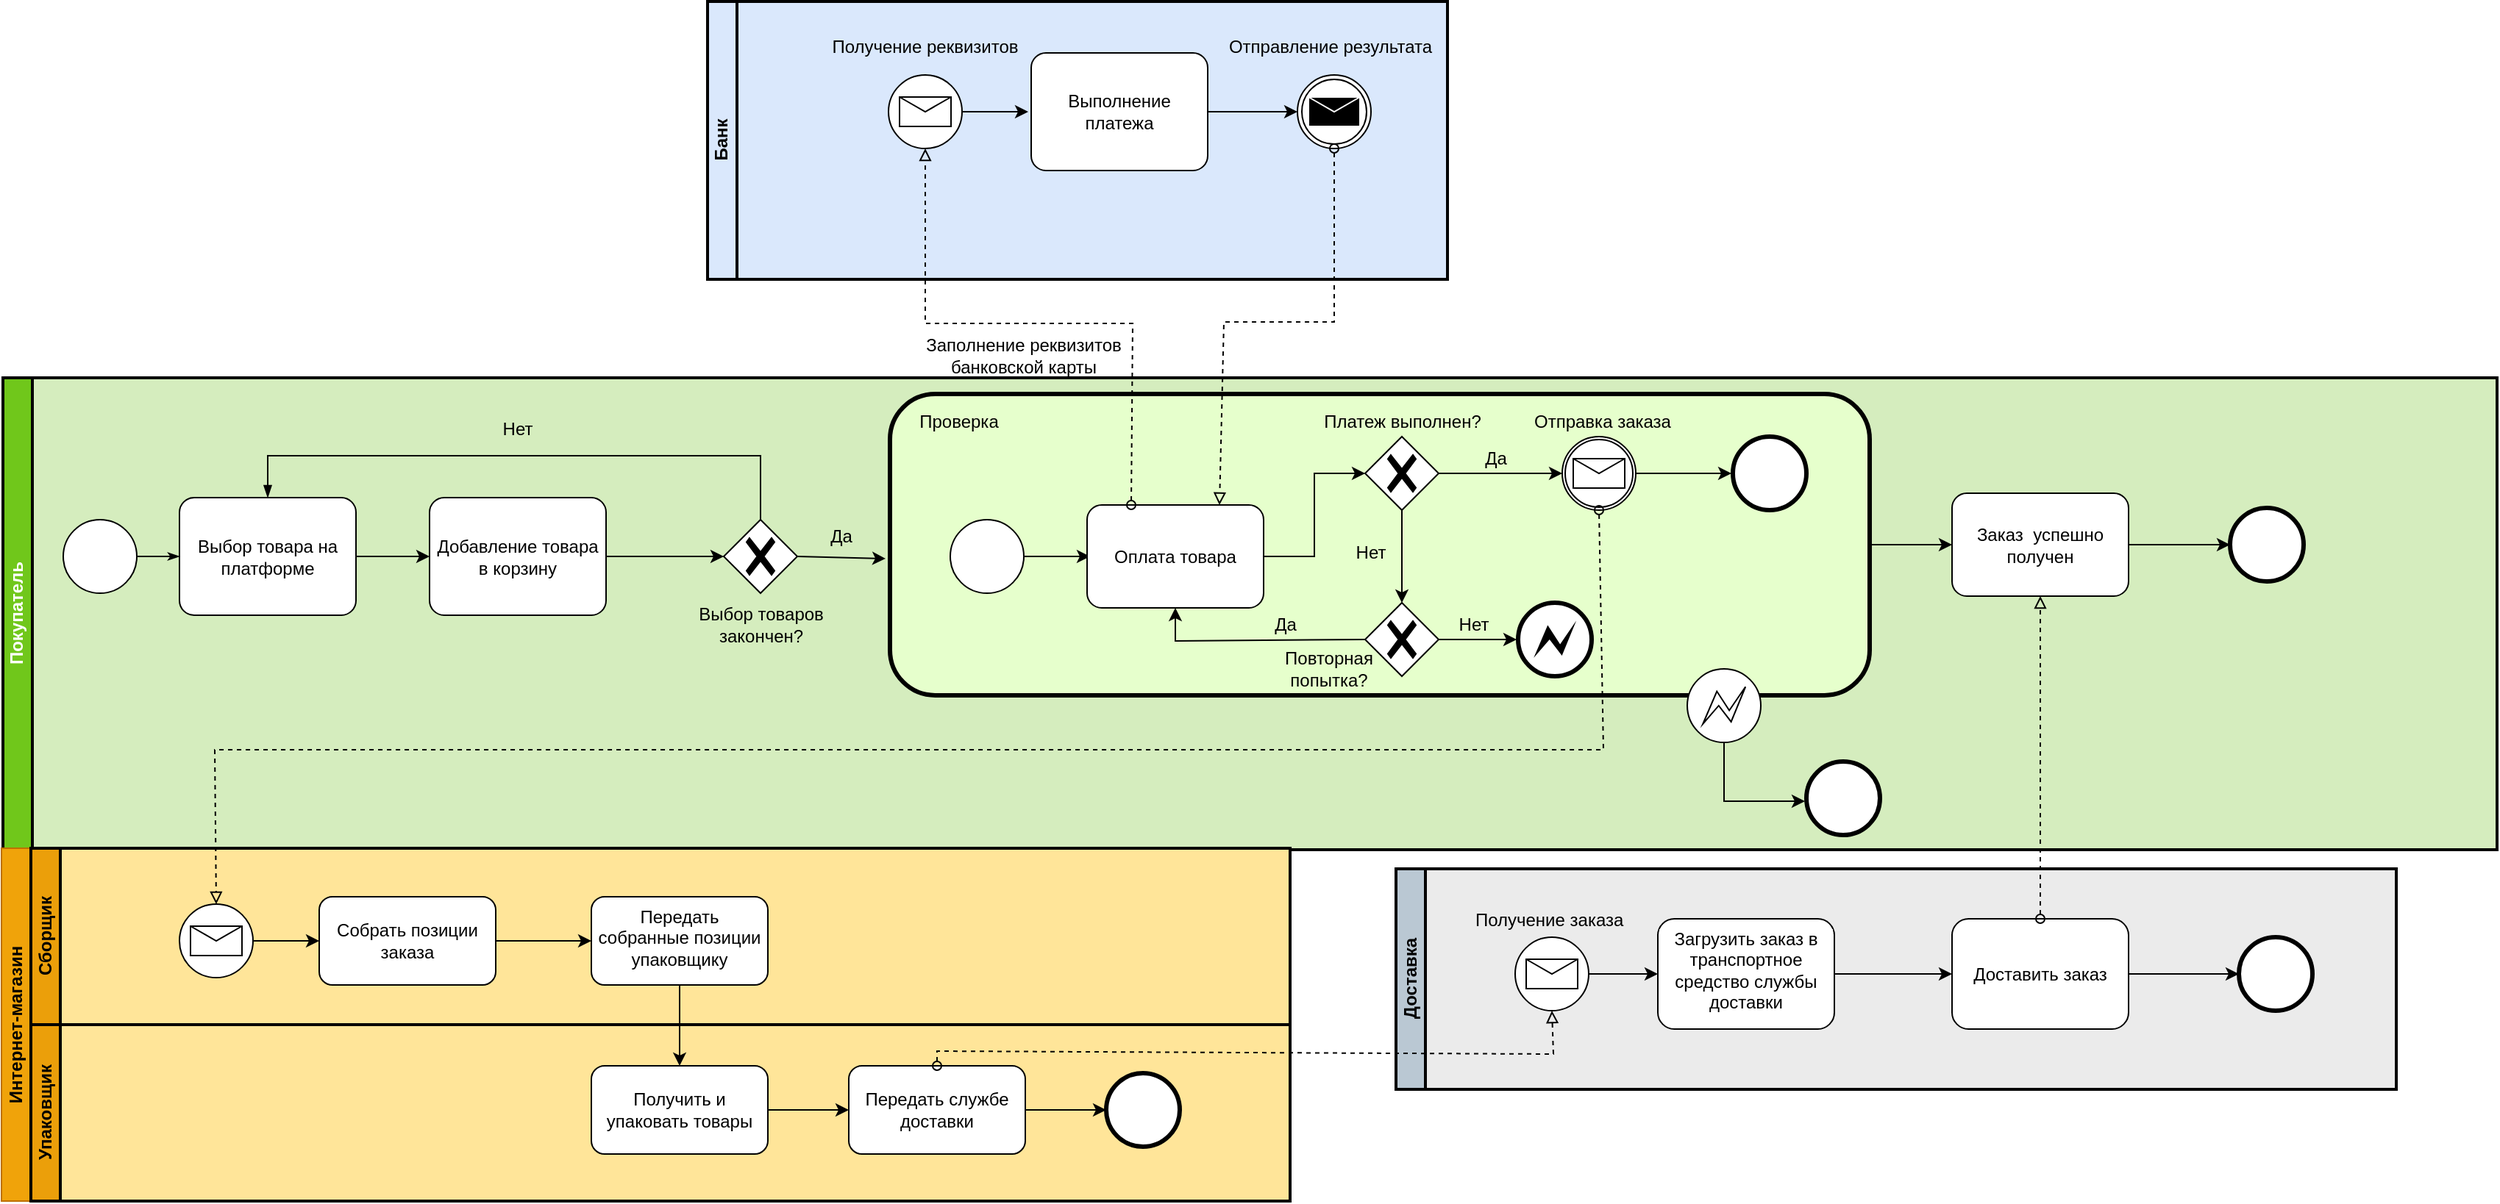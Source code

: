 <mxfile version="21.1.4" type="github">
  <diagram name="Страница 1" id="UiT--QQ6pItDQjkaKLVf">
    <mxGraphModel dx="1822" dy="1449" grid="0" gridSize="10" guides="1" tooltips="1" connect="1" arrows="1" fold="1" page="0" pageScale="1" pageWidth="827" pageHeight="1169" math="0" shadow="0">
      <root>
        <mxCell id="0" />
        <mxCell id="1" parent="0" />
        <mxCell id="waBg7-lZwKW4JVFWOzP7-32" value="Доставка" style="swimlane;html=1;startSize=20;horizontal=0;fillColor=#bac8d3;strokeColor=#000000;swimlaneFillColor=#EBEBEB;strokeWidth=2;" vertex="1" parent="1">
          <mxGeometry x="1127" y="401" width="680" height="150" as="geometry" />
        </mxCell>
        <mxCell id="waBg7-lZwKW4JVFWOzP7-172" value="" style="edgeStyle=orthogonalEdgeStyle;rounded=0;orthogonalLoop=1;jettySize=auto;html=1;entryX=0;entryY=0.5;entryDx=0;entryDy=0;" edge="1" parent="waBg7-lZwKW4JVFWOzP7-32" source="waBg7-lZwKW4JVFWOzP7-168" target="waBg7-lZwKW4JVFWOzP7-175">
          <mxGeometry relative="1" as="geometry">
            <mxPoint x="176" y="75" as="targetPoint" />
          </mxGeometry>
        </mxCell>
        <mxCell id="waBg7-lZwKW4JVFWOzP7-168" value="" style="points=[[0.145,0.145,0],[0.5,0,0],[0.855,0.145,0],[1,0.5,0],[0.855,0.855,0],[0.5,1,0],[0.145,0.855,0],[0,0.5,0]];shape=mxgraph.bpmn.event;html=1;verticalLabelPosition=bottom;labelBackgroundColor=#ffffff;verticalAlign=top;align=center;perimeter=ellipsePerimeter;outlineConnect=0;aspect=fixed;outline=standard;symbol=message;" vertex="1" parent="waBg7-lZwKW4JVFWOzP7-32">
          <mxGeometry x="81" y="46.5" width="50" height="50" as="geometry" />
        </mxCell>
        <mxCell id="waBg7-lZwKW4JVFWOzP7-170" value="Получение заказа&amp;nbsp;" style="text;html=1;strokeColor=none;fillColor=none;align=center;verticalAlign=middle;whiteSpace=wrap;rounded=0;" vertex="1" parent="waBg7-lZwKW4JVFWOzP7-32">
          <mxGeometry x="48" y="20" width="116" height="30" as="geometry" />
        </mxCell>
        <mxCell id="waBg7-lZwKW4JVFWOzP7-174" value="" style="edgeStyle=orthogonalEdgeStyle;rounded=0;orthogonalLoop=1;jettySize=auto;html=1;exitX=1;exitY=0.5;exitDx=0;exitDy=0;entryX=0;entryY=0.5;entryDx=0;entryDy=0;" edge="1" parent="waBg7-lZwKW4JVFWOzP7-32" source="waBg7-lZwKW4JVFWOzP7-175" target="waBg7-lZwKW4JVFWOzP7-177">
          <mxGeometry relative="1" as="geometry">
            <mxPoint x="296" y="75" as="sourcePoint" />
            <mxPoint x="376" y="75" as="targetPoint" />
          </mxGeometry>
        </mxCell>
        <mxCell id="waBg7-lZwKW4JVFWOzP7-175" value="Загрузить заказ в транспортное средство службы доставки" style="rounded=1;whiteSpace=wrap;html=1;verticalAlign=top;labelBackgroundColor=#ffffff;" vertex="1" parent="waBg7-lZwKW4JVFWOzP7-32">
          <mxGeometry x="178" y="34" width="120" height="75" as="geometry" />
        </mxCell>
        <mxCell id="waBg7-lZwKW4JVFWOzP7-179" value="" style="edgeStyle=orthogonalEdgeStyle;rounded=0;orthogonalLoop=1;jettySize=auto;html=1;entryX=0;entryY=0.5;entryDx=0;entryDy=0;entryPerimeter=0;" edge="1" parent="waBg7-lZwKW4JVFWOzP7-32" source="waBg7-lZwKW4JVFWOzP7-177" target="waBg7-lZwKW4JVFWOzP7-180">
          <mxGeometry relative="1" as="geometry">
            <mxPoint x="597" y="71.5" as="targetPoint" />
          </mxGeometry>
        </mxCell>
        <mxCell id="waBg7-lZwKW4JVFWOzP7-177" value="Доставить заказ" style="rounded=1;whiteSpace=wrap;html=1;verticalAlign=middle;labelBackgroundColor=#ffffff;" vertex="1" parent="waBg7-lZwKW4JVFWOzP7-32">
          <mxGeometry x="378" y="34" width="120" height="75" as="geometry" />
        </mxCell>
        <mxCell id="waBg7-lZwKW4JVFWOzP7-180" value="" style="points=[[0.145,0.145,0],[0.5,0,0],[0.855,0.145,0],[1,0.5,0],[0.855,0.855,0],[0.5,1,0],[0.145,0.855,0],[0,0.5,0]];shape=mxgraph.bpmn.event;html=1;verticalLabelPosition=bottom;labelBackgroundColor=#ffffff;verticalAlign=top;align=center;perimeter=ellipsePerimeter;outlineConnect=0;aspect=fixed;outline=end;symbol=terminate2;" vertex="1" parent="waBg7-lZwKW4JVFWOzP7-32">
          <mxGeometry x="573" y="46.5" width="50" height="50" as="geometry" />
        </mxCell>
        <mxCell id="waBg7-lZwKW4JVFWOzP7-2" value="Банк" style="swimlane;html=1;startSize=20;horizontal=0;container=0;fillColor=#dae8fc;strokeColor=#000000;labelBackgroundColor=none;swimlaneFillColor=#dae8fc;strokeWidth=2;" vertex="1" parent="1">
          <mxGeometry x="659" y="-189" width="503" height="189" as="geometry" />
        </mxCell>
        <mxCell id="waBg7-lZwKW4JVFWOzP7-83" value="" style="edgeStyle=orthogonalEdgeStyle;rounded=0;orthogonalLoop=1;jettySize=auto;html=1;" edge="1" parent="waBg7-lZwKW4JVFWOzP7-2" source="waBg7-lZwKW4JVFWOzP7-79">
          <mxGeometry relative="1" as="geometry">
            <mxPoint x="218" y="75" as="targetPoint" />
          </mxGeometry>
        </mxCell>
        <mxCell id="waBg7-lZwKW4JVFWOzP7-79" value="" style="points=[[0.145,0.145,0],[0.5,0,0],[0.855,0.145,0],[1,0.5,0],[0.855,0.855,0],[0.5,1,0],[0.145,0.855,0],[0,0.5,0]];shape=mxgraph.bpmn.event;html=1;verticalLabelPosition=bottom;labelBackgroundColor=#ffffff;verticalAlign=top;align=center;perimeter=ellipsePerimeter;outlineConnect=0;aspect=fixed;outline=standard;symbol=message;" vertex="1" parent="waBg7-lZwKW4JVFWOzP7-2">
          <mxGeometry x="123" y="50" width="50" height="50" as="geometry" />
        </mxCell>
        <mxCell id="waBg7-lZwKW4JVFWOzP7-80" value="" style="points=[[0.145,0.145,0],[0.5,0,0],[0.855,0.145,0],[1,0.5,0],[0.855,0.855,0],[0.5,1,0],[0.145,0.855,0],[0,0.5,0]];shape=mxgraph.bpmn.event;html=1;verticalLabelPosition=bottom;labelBackgroundColor=#ffffff;verticalAlign=top;align=center;perimeter=ellipsePerimeter;outlineConnect=0;aspect=fixed;outline=throwing;symbol=message;" vertex="1" parent="waBg7-lZwKW4JVFWOzP7-2">
          <mxGeometry x="401" y="50" width="50" height="50" as="geometry" />
        </mxCell>
        <mxCell id="waBg7-lZwKW4JVFWOzP7-84" value="" style="edgeStyle=orthogonalEdgeStyle;rounded=0;orthogonalLoop=1;jettySize=auto;html=1;" edge="1" parent="waBg7-lZwKW4JVFWOzP7-2" source="waBg7-lZwKW4JVFWOzP7-81" target="waBg7-lZwKW4JVFWOzP7-80">
          <mxGeometry relative="1" as="geometry" />
        </mxCell>
        <mxCell id="waBg7-lZwKW4JVFWOzP7-81" value="Выполнение платежа" style="points=[[0.25,0,0],[0.5,0,0],[0.75,0,0],[1,0.25,0],[1,0.5,0],[1,0.75,0],[0.75,1,0],[0.5,1,0],[0.25,1,0],[0,0.75,0],[0,0.5,0],[0,0.25,0]];shape=mxgraph.bpmn.task;whiteSpace=wrap;rectStyle=rounded;size=10;html=1;container=1;expand=0;collapsible=0;taskMarker=abstract;" vertex="1" parent="waBg7-lZwKW4JVFWOzP7-2">
          <mxGeometry x="220" y="35" width="120" height="80" as="geometry" />
        </mxCell>
        <mxCell id="waBg7-lZwKW4JVFWOzP7-88" value="Получение реквизитов" style="text;html=1;strokeColor=none;fillColor=none;align=center;verticalAlign=middle;whiteSpace=wrap;rounded=0;" vertex="1" parent="waBg7-lZwKW4JVFWOzP7-2">
          <mxGeometry x="79" y="16" width="138" height="30" as="geometry" />
        </mxCell>
        <mxCell id="waBg7-lZwKW4JVFWOzP7-89" value="Отправление результата" style="text;html=1;strokeColor=none;fillColor=none;align=center;verticalAlign=middle;whiteSpace=wrap;rounded=0;" vertex="1" parent="waBg7-lZwKW4JVFWOzP7-2">
          <mxGeometry x="353" y="16" width="141" height="30" as="geometry" />
        </mxCell>
        <mxCell id="waBg7-lZwKW4JVFWOzP7-14" value="Покупатель" style="swimlane;html=1;startSize=20;horizontal=0;fillColor=#70C71B;strokeColor=#000000;fontColor=#ffffff;swimlaneFillColor=#D5EDBE;strokeWidth=2;" vertex="1" parent="1">
          <mxGeometry x="180" y="67" width="1695.5" height="321" as="geometry" />
        </mxCell>
        <mxCell id="waBg7-lZwKW4JVFWOzP7-40" style="edgeStyle=orthogonalEdgeStyle;rounded=0;html=1;labelBackgroundColor=none;startArrow=none;startFill=0;startSize=5;endArrow=classicThin;endFill=1;endSize=5;jettySize=auto;orthogonalLoop=1;strokeWidth=1;fontFamily=Verdana;fontSize=8" edge="1" parent="waBg7-lZwKW4JVFWOzP7-14">
          <mxGeometry relative="1" as="geometry">
            <mxPoint x="120" y="121.5" as="targetPoint" />
            <mxPoint x="90.0" y="121.545" as="sourcePoint" />
          </mxGeometry>
        </mxCell>
        <mxCell id="waBg7-lZwKW4JVFWOzP7-43" value="" style="points=[[0.25,0.25,0],[0.5,0,0],[0.75,0.25,0],[1,0.5,0],[0.75,0.75,0],[0.5,1,0],[0.25,0.75,0],[0,0.5,0]];shape=mxgraph.bpmn.gateway2;html=1;verticalLabelPosition=bottom;labelBackgroundColor=#ffffff;verticalAlign=top;align=center;perimeter=rhombusPerimeter;outlineConnect=0;outline=none;symbol=none;gwType=exclusive;" vertex="1" parent="waBg7-lZwKW4JVFWOzP7-14">
          <mxGeometry x="490" y="96.5" width="50" height="50" as="geometry" />
        </mxCell>
        <mxCell id="waBg7-lZwKW4JVFWOzP7-49" value="" style="edgeStyle=orthogonalEdgeStyle;rounded=0;orthogonalLoop=1;jettySize=auto;html=1;" edge="1" parent="waBg7-lZwKW4JVFWOzP7-14" source="waBg7-lZwKW4JVFWOzP7-44" target="waBg7-lZwKW4JVFWOzP7-48">
          <mxGeometry relative="1" as="geometry" />
        </mxCell>
        <mxCell id="waBg7-lZwKW4JVFWOzP7-44" value="Выбор товара на платформе" style="points=[[0.25,0,0],[0.5,0,0],[0.75,0,0],[1,0.25,0],[1,0.5,0],[1,0.75,0],[0.75,1,0],[0.5,1,0],[0.25,1,0],[0,0.75,0],[0,0.5,0],[0,0.25,0]];shape=mxgraph.bpmn.task;whiteSpace=wrap;rectStyle=rounded;size=10;html=1;container=1;expand=0;collapsible=0;taskMarker=abstract;" vertex="1" parent="waBg7-lZwKW4JVFWOzP7-14">
          <mxGeometry x="120" y="81.5" width="120" height="80" as="geometry" />
        </mxCell>
        <mxCell id="waBg7-lZwKW4JVFWOzP7-50" value="" style="edgeStyle=orthogonalEdgeStyle;rounded=0;orthogonalLoop=1;jettySize=auto;html=1;" edge="1" parent="waBg7-lZwKW4JVFWOzP7-14" source="waBg7-lZwKW4JVFWOzP7-48" target="waBg7-lZwKW4JVFWOzP7-43">
          <mxGeometry relative="1" as="geometry" />
        </mxCell>
        <mxCell id="waBg7-lZwKW4JVFWOzP7-48" value="Добавление товара в корзину" style="points=[[0.25,0,0],[0.5,0,0],[0.75,0,0],[1,0.25,0],[1,0.5,0],[1,0.75,0],[0.75,1,0],[0.5,1,0],[0.25,1,0],[0,0.75,0],[0,0.5,0],[0,0.25,0]];shape=mxgraph.bpmn.task;whiteSpace=wrap;rectStyle=rounded;size=10;html=1;container=1;expand=0;collapsible=0;taskMarker=abstract;" vertex="1" parent="waBg7-lZwKW4JVFWOzP7-14">
          <mxGeometry x="290" y="81.5" width="120" height="80" as="geometry" />
        </mxCell>
        <mxCell id="waBg7-lZwKW4JVFWOzP7-51" value="" style="edgeStyle=elbowEdgeStyle;fontSize=12;html=1;endArrow=blockThin;endFill=1;rounded=0;exitX=0.5;exitY=0;exitDx=0;exitDy=0;exitPerimeter=0;entryX=0.5;entryY=0;entryDx=0;entryDy=0;entryPerimeter=0;" edge="1" parent="waBg7-lZwKW4JVFWOzP7-14" source="waBg7-lZwKW4JVFWOzP7-43" target="waBg7-lZwKW4JVFWOzP7-44">
          <mxGeometry width="160" relative="1" as="geometry">
            <mxPoint x="450" y="103" as="sourcePoint" />
            <mxPoint x="610" y="103" as="targetPoint" />
            <Array as="points">
              <mxPoint x="410" y="53" />
              <mxPoint x="340" y="63" />
            </Array>
          </mxGeometry>
        </mxCell>
        <mxCell id="waBg7-lZwKW4JVFWOzP7-52" value="Выбор товаров закончен?" style="text;html=1;strokeColor=none;fillColor=none;align=center;verticalAlign=middle;whiteSpace=wrap;rounded=0;" vertex="1" parent="waBg7-lZwKW4JVFWOzP7-14">
          <mxGeometry x="467.5" y="153" width="95" height="30" as="geometry" />
        </mxCell>
        <mxCell id="waBg7-lZwKW4JVFWOzP7-63" value="Нет" style="text;html=1;strokeColor=none;fillColor=none;align=center;verticalAlign=middle;whiteSpace=wrap;rounded=0;" vertex="1" parent="waBg7-lZwKW4JVFWOzP7-14">
          <mxGeometry x="320" y="20" width="60" height="30" as="geometry" />
        </mxCell>
        <mxCell id="waBg7-lZwKW4JVFWOzP7-66" value="Да" style="text;html=1;strokeColor=none;fillColor=none;align=center;verticalAlign=middle;whiteSpace=wrap;rounded=0;" vertex="1" parent="waBg7-lZwKW4JVFWOzP7-14">
          <mxGeometry x="540" y="93" width="60" height="30" as="geometry" />
        </mxCell>
        <mxCell id="waBg7-lZwKW4JVFWOzP7-133" value="" style="edgeStyle=orthogonalEdgeStyle;rounded=0;orthogonalLoop=1;jettySize=auto;html=1;entryX=0;entryY=0.5;entryDx=0;entryDy=0;entryPerimeter=0;" edge="1" parent="waBg7-lZwKW4JVFWOzP7-14" source="waBg7-lZwKW4JVFWOzP7-68" target="waBg7-lZwKW4JVFWOzP7-134">
          <mxGeometry relative="1" as="geometry">
            <mxPoint x="1363" y="113.5" as="targetPoint" />
          </mxGeometry>
        </mxCell>
        <mxCell id="waBg7-lZwKW4JVFWOzP7-68" value="" style="rounded=1;whiteSpace=wrap;html=1;fillColor=#E6FFCC;strokeWidth=3;" vertex="1" parent="waBg7-lZwKW4JVFWOzP7-14">
          <mxGeometry x="603" y="11" width="666" height="205" as="geometry" />
        </mxCell>
        <mxCell id="waBg7-lZwKW4JVFWOzP7-69" value="Проверка" style="text;html=1;strokeColor=none;fillColor=none;align=center;verticalAlign=middle;whiteSpace=wrap;rounded=0;" vertex="1" parent="waBg7-lZwKW4JVFWOzP7-14">
          <mxGeometry x="620" y="15" width="60" height="30" as="geometry" />
        </mxCell>
        <mxCell id="waBg7-lZwKW4JVFWOzP7-72" value="" style="edgeStyle=orthogonalEdgeStyle;rounded=0;orthogonalLoop=1;jettySize=auto;html=1;" edge="1" parent="waBg7-lZwKW4JVFWOzP7-14" source="waBg7-lZwKW4JVFWOzP7-70">
          <mxGeometry relative="1" as="geometry">
            <mxPoint x="739" y="121.5" as="targetPoint" />
          </mxGeometry>
        </mxCell>
        <mxCell id="waBg7-lZwKW4JVFWOzP7-70" value="" style="points=[[0.145,0.145,0],[0.5,0,0],[0.855,0.145,0],[1,0.5,0],[0.855,0.855,0],[0.5,1,0],[0.145,0.855,0],[0,0.5,0]];shape=mxgraph.bpmn.event;html=1;verticalLabelPosition=bottom;labelBackgroundColor=#ffffff;verticalAlign=top;align=center;perimeter=ellipsePerimeter;outlineConnect=0;aspect=fixed;outline=standard;symbol=general;" vertex="1" parent="waBg7-lZwKW4JVFWOzP7-14">
          <mxGeometry x="644" y="96.5" width="50" height="50" as="geometry" />
        </mxCell>
        <mxCell id="waBg7-lZwKW4JVFWOzP7-94" value="" style="edgeStyle=orthogonalEdgeStyle;rounded=0;orthogonalLoop=1;jettySize=auto;html=1;" edge="1" parent="waBg7-lZwKW4JVFWOzP7-14" source="waBg7-lZwKW4JVFWOzP7-73" target="waBg7-lZwKW4JVFWOzP7-93">
          <mxGeometry relative="1" as="geometry" />
        </mxCell>
        <mxCell id="waBg7-lZwKW4JVFWOzP7-73" value="Оплата товара" style="points=[[0.25,0,0],[0.5,0,0],[0.75,0,0],[1,0.25,0],[1,0.5,0],[1,0.75,0],[0.75,1,0],[0.5,1,0],[0.25,1,0],[0,0.75,0],[0,0.5,0],[0,0.25,0]];shape=mxgraph.bpmn.task;whiteSpace=wrap;rectStyle=rounded;size=10;html=1;container=1;expand=0;collapsible=0;taskMarker=abstract;" vertex="1" parent="waBg7-lZwKW4JVFWOzP7-14">
          <mxGeometry x="737" y="86.5" width="120" height="70" as="geometry" />
        </mxCell>
        <mxCell id="waBg7-lZwKW4JVFWOzP7-65" value="" style="endArrow=classic;html=1;rounded=0;exitX=1;exitY=0.5;exitDx=0;exitDy=0;exitPerimeter=0;entryX=1;entryY=1;entryDx=0;entryDy=0;" edge="1" parent="waBg7-lZwKW4JVFWOzP7-14" source="waBg7-lZwKW4JVFWOzP7-43" target="waBg7-lZwKW4JVFWOzP7-66">
          <mxGeometry width="50" height="50" relative="1" as="geometry">
            <mxPoint x="470" y="293" as="sourcePoint" />
            <mxPoint x="600" y="272" as="targetPoint" />
          </mxGeometry>
        </mxCell>
        <mxCell id="waBg7-lZwKW4JVFWOzP7-96" value="" style="edgeStyle=orthogonalEdgeStyle;rounded=0;orthogonalLoop=1;jettySize=auto;html=1;entryX=0;entryY=0.5;entryDx=0;entryDy=0;entryPerimeter=0;" edge="1" parent="waBg7-lZwKW4JVFWOzP7-14" source="waBg7-lZwKW4JVFWOzP7-93" target="waBg7-lZwKW4JVFWOzP7-99">
          <mxGeometry relative="1" as="geometry">
            <mxPoint x="1059.0" y="78" as="targetPoint" />
          </mxGeometry>
        </mxCell>
        <mxCell id="waBg7-lZwKW4JVFWOzP7-115" value="" style="edgeStyle=orthogonalEdgeStyle;rounded=0;orthogonalLoop=1;jettySize=auto;html=1;" edge="1" parent="waBg7-lZwKW4JVFWOzP7-14" source="waBg7-lZwKW4JVFWOzP7-93" target="waBg7-lZwKW4JVFWOzP7-114">
          <mxGeometry relative="1" as="geometry" />
        </mxCell>
        <mxCell id="waBg7-lZwKW4JVFWOzP7-93" value="" style="points=[[0.25,0.25,0],[0.5,0,0],[0.75,0.25,0],[1,0.5,0],[0.75,0.75,0],[0.5,1,0],[0.25,0.75,0],[0,0.5,0]];shape=mxgraph.bpmn.gateway2;html=1;verticalLabelPosition=bottom;labelBackgroundColor=#ffffff;verticalAlign=top;align=center;perimeter=rhombusPerimeter;outlineConnect=0;outline=none;symbol=none;gwType=exclusive;" vertex="1" parent="waBg7-lZwKW4JVFWOzP7-14">
          <mxGeometry x="926" y="40" width="50" height="50" as="geometry" />
        </mxCell>
        <mxCell id="waBg7-lZwKW4JVFWOzP7-97" value="Платеж выполнен?" style="text;html=1;strokeColor=none;fillColor=none;align=center;verticalAlign=middle;whiteSpace=wrap;rounded=0;" vertex="1" parent="waBg7-lZwKW4JVFWOzP7-14">
          <mxGeometry x="893.5" y="15" width="115" height="30" as="geometry" />
        </mxCell>
        <mxCell id="waBg7-lZwKW4JVFWOzP7-98" value="Да" style="text;html=1;strokeColor=none;fillColor=none;align=center;verticalAlign=middle;whiteSpace=wrap;rounded=0;" vertex="1" parent="waBg7-lZwKW4JVFWOzP7-14">
          <mxGeometry x="1000" y="40" width="30" height="30" as="geometry" />
        </mxCell>
        <mxCell id="waBg7-lZwKW4JVFWOzP7-124" value="" style="edgeStyle=orthogonalEdgeStyle;rounded=0;orthogonalLoop=1;jettySize=auto;html=1;" edge="1" parent="waBg7-lZwKW4JVFWOzP7-14" source="waBg7-lZwKW4JVFWOzP7-99">
          <mxGeometry relative="1" as="geometry">
            <mxPoint x="1175" y="65" as="targetPoint" />
          </mxGeometry>
        </mxCell>
        <mxCell id="waBg7-lZwKW4JVFWOzP7-99" value="" style="points=[[0.145,0.145,0],[0.5,0,0],[0.855,0.145,0],[1,0.5,0],[0.855,0.855,0],[0.5,1,0],[0.145,0.855,0],[0,0.5,0]];shape=mxgraph.bpmn.event;html=1;verticalLabelPosition=bottom;labelBackgroundColor=#ffffff;verticalAlign=top;align=center;perimeter=ellipsePerimeter;outlineConnect=0;aspect=fixed;outline=boundInt;symbol=message;" vertex="1" parent="waBg7-lZwKW4JVFWOzP7-14">
          <mxGeometry x="1060" y="40" width="50" height="50" as="geometry" />
        </mxCell>
        <mxCell id="waBg7-lZwKW4JVFWOzP7-108" value="" style="points=[[0.145,0.145,0],[0.5,0,0],[0.855,0.145,0],[1,0.5,0],[0.855,0.855,0],[0.5,1,0],[0.145,0.855,0],[0,0.5,0]];shape=mxgraph.bpmn.event;html=1;verticalLabelPosition=bottom;labelBackgroundColor=#ffffff;verticalAlign=top;align=center;perimeter=ellipsePerimeter;outlineConnect=0;aspect=fixed;outline=standard;symbol=general;" vertex="1" parent="waBg7-lZwKW4JVFWOzP7-14">
          <mxGeometry x="41" y="96.5" width="50" height="50" as="geometry" />
        </mxCell>
        <mxCell id="waBg7-lZwKW4JVFWOzP7-120" value="" style="edgeStyle=orthogonalEdgeStyle;rounded=0;orthogonalLoop=1;jettySize=auto;html=1;" edge="1" parent="waBg7-lZwKW4JVFWOzP7-14" source="waBg7-lZwKW4JVFWOzP7-114">
          <mxGeometry relative="1" as="geometry">
            <mxPoint x="1029" y="178" as="targetPoint" />
          </mxGeometry>
        </mxCell>
        <mxCell id="waBg7-lZwKW4JVFWOzP7-114" value="" style="points=[[0.25,0.25,0],[0.5,0,0],[0.75,0.25,0],[1,0.5,0],[0.75,0.75,0],[0.5,1,0],[0.25,0.75,0],[0,0.5,0]];shape=mxgraph.bpmn.gateway2;html=1;verticalLabelPosition=bottom;labelBackgroundColor=#ffffff;verticalAlign=top;align=center;perimeter=rhombusPerimeter;outlineConnect=0;outline=none;symbol=none;gwType=exclusive;" vertex="1" parent="waBg7-lZwKW4JVFWOzP7-14">
          <mxGeometry x="926" y="153" width="50" height="50" as="geometry" />
        </mxCell>
        <mxCell id="waBg7-lZwKW4JVFWOzP7-111" value="Нет" style="text;html=1;strokeColor=none;fillColor=none;align=center;verticalAlign=middle;whiteSpace=wrap;rounded=0;" vertex="1" parent="waBg7-lZwKW4JVFWOzP7-14">
          <mxGeometry x="915" y="103.5" width="30" height="30" as="geometry" />
        </mxCell>
        <mxCell id="waBg7-lZwKW4JVFWOzP7-116" value="" style="endArrow=classic;html=1;rounded=0;entryX=0.5;entryY=1;entryDx=0;entryDy=0;entryPerimeter=0;exitX=0;exitY=0.5;exitDx=0;exitDy=0;exitPerimeter=0;" edge="1" parent="waBg7-lZwKW4JVFWOzP7-14" source="waBg7-lZwKW4JVFWOzP7-114" target="waBg7-lZwKW4JVFWOzP7-73">
          <mxGeometry width="50" height="50" relative="1" as="geometry">
            <mxPoint x="852" y="220" as="sourcePoint" />
            <mxPoint x="902" y="170" as="targetPoint" />
            <Array as="points">
              <mxPoint x="797" y="179" />
            </Array>
          </mxGeometry>
        </mxCell>
        <mxCell id="waBg7-lZwKW4JVFWOzP7-117" value="Повторная попытка?" style="text;html=1;strokeColor=none;fillColor=none;align=center;verticalAlign=middle;whiteSpace=wrap;rounded=0;" vertex="1" parent="waBg7-lZwKW4JVFWOzP7-14">
          <mxGeometry x="863" y="183" width="77" height="30" as="geometry" />
        </mxCell>
        <mxCell id="waBg7-lZwKW4JVFWOzP7-118" value="Да" style="text;html=1;strokeColor=none;fillColor=none;align=center;verticalAlign=middle;whiteSpace=wrap;rounded=0;" vertex="1" parent="waBg7-lZwKW4JVFWOzP7-14">
          <mxGeometry x="857" y="153" width="30" height="30" as="geometry" />
        </mxCell>
        <mxCell id="waBg7-lZwKW4JVFWOzP7-121" value="Нет" style="text;html=1;strokeColor=none;fillColor=none;align=center;verticalAlign=middle;whiteSpace=wrap;rounded=0;" vertex="1" parent="waBg7-lZwKW4JVFWOzP7-14">
          <mxGeometry x="985" y="153" width="30" height="30" as="geometry" />
        </mxCell>
        <mxCell id="waBg7-lZwKW4JVFWOzP7-122" value="" style="points=[[0.145,0.145,0],[0.5,0,0],[0.855,0.145,0],[1,0.5,0],[0.855,0.855,0],[0.5,1,0],[0.145,0.855,0],[0,0.5,0]];shape=mxgraph.bpmn.event;html=1;verticalLabelPosition=bottom;labelBackgroundColor=#ffffff;verticalAlign=top;align=center;perimeter=ellipsePerimeter;outlineConnect=0;aspect=fixed;outline=end;symbol=error;" vertex="1" parent="waBg7-lZwKW4JVFWOzP7-14">
          <mxGeometry x="1030" y="153" width="50" height="50" as="geometry" />
        </mxCell>
        <mxCell id="waBg7-lZwKW4JVFWOzP7-125" value="" style="points=[[0.145,0.145,0],[0.5,0,0],[0.855,0.145,0],[1,0.5,0],[0.855,0.855,0],[0.5,1,0],[0.145,0.855,0],[0,0.5,0]];shape=mxgraph.bpmn.event;html=1;verticalLabelPosition=bottom;labelBackgroundColor=#ffffff;verticalAlign=top;align=center;perimeter=ellipsePerimeter;outlineConnect=0;aspect=fixed;outline=end;symbol=terminate2;" vertex="1" parent="waBg7-lZwKW4JVFWOzP7-14">
          <mxGeometry x="1176" y="40" width="50" height="50" as="geometry" />
        </mxCell>
        <mxCell id="waBg7-lZwKW4JVFWOzP7-126" value="" style="points=[[0.145,0.145,0],[0.5,0,0],[0.855,0.145,0],[1,0.5,0],[0.855,0.855,0],[0.5,1,0],[0.145,0.855,0],[0,0.5,0]];shape=mxgraph.bpmn.event;html=1;verticalLabelPosition=bottom;labelBackgroundColor=#ffffff;verticalAlign=top;align=center;perimeter=ellipsePerimeter;outlineConnect=0;aspect=fixed;outline=eventInt;symbol=error;" vertex="1" parent="waBg7-lZwKW4JVFWOzP7-14">
          <mxGeometry x="1145" y="198" width="50" height="50" as="geometry" />
        </mxCell>
        <mxCell id="waBg7-lZwKW4JVFWOzP7-136" value="" style="edgeStyle=orthogonalEdgeStyle;rounded=0;orthogonalLoop=1;jettySize=auto;html=1;entryX=0;entryY=0.5;entryDx=0;entryDy=0;entryPerimeter=0;" edge="1" parent="waBg7-lZwKW4JVFWOzP7-14" source="waBg7-lZwKW4JVFWOzP7-134" target="waBg7-lZwKW4JVFWOzP7-138">
          <mxGeometry relative="1" as="geometry">
            <mxPoint x="1585" y="113.5" as="targetPoint" />
          </mxGeometry>
        </mxCell>
        <mxCell id="waBg7-lZwKW4JVFWOzP7-134" value="Заказ&amp;nbsp; успешно получен" style="points=[[0.25,0,0],[0.5,0,0],[0.75,0,0],[1,0.25,0],[1,0.5,0],[1,0.75,0],[0.75,1,0],[0.5,1,0],[0.25,1,0],[0,0.75,0],[0,0.5,0],[0,0.25,0]];shape=mxgraph.bpmn.task;whiteSpace=wrap;rectStyle=rounded;size=10;html=1;container=1;expand=0;collapsible=0;taskMarker=abstract;" vertex="1" parent="waBg7-lZwKW4JVFWOzP7-14">
          <mxGeometry x="1325" y="78.5" width="120" height="70" as="geometry" />
        </mxCell>
        <mxCell id="waBg7-lZwKW4JVFWOzP7-138" value="" style="points=[[0.145,0.145,0],[0.5,0,0],[0.855,0.145,0],[1,0.5,0],[0.855,0.855,0],[0.5,1,0],[0.145,0.855,0],[0,0.5,0]];shape=mxgraph.bpmn.event;html=1;verticalLabelPosition=bottom;labelBackgroundColor=#ffffff;verticalAlign=top;align=center;perimeter=ellipsePerimeter;outlineConnect=0;aspect=fixed;outline=end;symbol=terminate2;" vertex="1" parent="waBg7-lZwKW4JVFWOzP7-14">
          <mxGeometry x="1514" y="88.5" width="50" height="50" as="geometry" />
        </mxCell>
        <mxCell id="waBg7-lZwKW4JVFWOzP7-140" value="Отправка заказа" style="text;html=1;strokeColor=none;fillColor=none;align=center;verticalAlign=middle;whiteSpace=wrap;rounded=0;" vertex="1" parent="waBg7-lZwKW4JVFWOzP7-14">
          <mxGeometry x="1030" y="15" width="115" height="30" as="geometry" />
        </mxCell>
        <mxCell id="waBg7-lZwKW4JVFWOzP7-78" value="Заполнение реквизитов банковской карты" style="text;html=1;strokeColor=none;fillColor=none;align=center;verticalAlign=middle;whiteSpace=wrap;rounded=0;" vertex="1" parent="1">
          <mxGeometry x="805" y="37" width="138" height="30" as="geometry" />
        </mxCell>
        <mxCell id="waBg7-lZwKW4JVFWOzP7-87" value="" style="endArrow=block;html=1;rounded=0;entryX=0.5;entryY=1;entryDx=0;entryDy=0;entryPerimeter=0;exitX=0.25;exitY=0;exitDx=0;exitDy=0;exitPerimeter=0;startArrow=oval;startFill=0;dashed=1;endFill=0;" edge="1" parent="1" source="waBg7-lZwKW4JVFWOzP7-73" target="waBg7-lZwKW4JVFWOzP7-79">
          <mxGeometry width="50" height="50" relative="1" as="geometry">
            <mxPoint x="941" y="48" as="sourcePoint" />
            <mxPoint x="991" y="-2" as="targetPoint" />
            <Array as="points">
              <mxPoint x="948" y="30" />
              <mxPoint x="807" y="30" />
            </Array>
          </mxGeometry>
        </mxCell>
        <mxCell id="waBg7-lZwKW4JVFWOzP7-92" value="" style="endArrow=block;html=1;rounded=0;entryX=0.75;entryY=0;entryDx=0;entryDy=0;entryPerimeter=0;exitX=0.5;exitY=1;exitDx=0;exitDy=0;exitPerimeter=0;dashed=1;endFill=0;startArrow=oval;startFill=0;" edge="1" parent="1" source="waBg7-lZwKW4JVFWOzP7-80" target="waBg7-lZwKW4JVFWOzP7-73">
          <mxGeometry width="50" height="50" relative="1" as="geometry">
            <mxPoint x="852" y="116" as="sourcePoint" />
            <mxPoint x="902" y="66" as="targetPoint" />
            <Array as="points">
              <mxPoint x="1085" y="29" />
              <mxPoint x="1010" y="29" />
            </Array>
          </mxGeometry>
        </mxCell>
        <mxCell id="waBg7-lZwKW4JVFWOzP7-104" value="Интернет-магазин" style="swimlane;html=1;childLayout=stackLayout;resizeParent=1;resizeParentMax=0;horizontal=0;startSize=20;horizontalStack=0;whiteSpace=wrap;fillColor=#f0a30a;fontColor=#000000;strokeColor=#BD7000;" vertex="1" parent="1">
          <mxGeometry x="179" y="387" width="876" height="240" as="geometry" />
        </mxCell>
        <mxCell id="waBg7-lZwKW4JVFWOzP7-105" value="Сборщик" style="swimlane;html=1;startSize=20;horizontal=0;fillColor=#EB9F0A;fontColor=#000000;strokeColor=#000000;swimlaneFillColor=#FFE599;strokeWidth=2;" vertex="1" parent="waBg7-lZwKW4JVFWOzP7-104">
          <mxGeometry x="20" width="856" height="120" as="geometry" />
        </mxCell>
        <mxCell id="waBg7-lZwKW4JVFWOzP7-142" value="" style="edgeStyle=orthogonalEdgeStyle;rounded=0;orthogonalLoop=1;jettySize=auto;html=1;" edge="1" parent="waBg7-lZwKW4JVFWOzP7-105" source="waBg7-lZwKW4JVFWOzP7-109" target="waBg7-lZwKW4JVFWOzP7-141">
          <mxGeometry relative="1" as="geometry" />
        </mxCell>
        <mxCell id="waBg7-lZwKW4JVFWOzP7-109" value="" style="points=[[0.145,0.145,0],[0.5,0,0],[0.855,0.145,0],[1,0.5,0],[0.855,0.855,0],[0.5,1,0],[0.145,0.855,0],[0,0.5,0]];shape=mxgraph.bpmn.event;html=1;verticalLabelPosition=bottom;labelBackgroundColor=#ffffff;verticalAlign=top;align=center;perimeter=ellipsePerimeter;outlineConnect=0;aspect=fixed;outline=standard;symbol=message;" vertex="1" parent="waBg7-lZwKW4JVFWOzP7-105">
          <mxGeometry x="101" y="38" width="50" height="50" as="geometry" />
        </mxCell>
        <mxCell id="waBg7-lZwKW4JVFWOzP7-144" value="" style="edgeStyle=orthogonalEdgeStyle;rounded=0;orthogonalLoop=1;jettySize=auto;html=1;" edge="1" parent="waBg7-lZwKW4JVFWOzP7-105" source="waBg7-lZwKW4JVFWOzP7-141" target="waBg7-lZwKW4JVFWOzP7-143">
          <mxGeometry relative="1" as="geometry" />
        </mxCell>
        <mxCell id="waBg7-lZwKW4JVFWOzP7-141" value="Собрать позиции заказа" style="rounded=1;whiteSpace=wrap;html=1;verticalAlign=middle;labelBackgroundColor=#ffffff;align=center;" vertex="1" parent="waBg7-lZwKW4JVFWOzP7-105">
          <mxGeometry x="196" y="33" width="120" height="60" as="geometry" />
        </mxCell>
        <mxCell id="waBg7-lZwKW4JVFWOzP7-143" value="Передать собранные позиции упаковщику" style="whiteSpace=wrap;html=1;verticalAlign=top;rounded=1;labelBackgroundColor=#ffffff;" vertex="1" parent="waBg7-lZwKW4JVFWOzP7-105">
          <mxGeometry x="381" y="33" width="120" height="60" as="geometry" />
        </mxCell>
        <mxCell id="waBg7-lZwKW4JVFWOzP7-106" value="Упаковщик" style="swimlane;html=1;startSize=20;horizontal=0;fillColor=#EB9F0A;fontColor=#000000;strokeColor=#000000;swimlaneFillColor=#FFE599;strokeWidth=2;" vertex="1" parent="waBg7-lZwKW4JVFWOzP7-104">
          <mxGeometry x="20" y="120" width="856" height="120" as="geometry" />
        </mxCell>
        <mxCell id="waBg7-lZwKW4JVFWOzP7-163" value="" style="edgeStyle=orthogonalEdgeStyle;rounded=0;orthogonalLoop=1;jettySize=auto;html=1;" edge="1" parent="waBg7-lZwKW4JVFWOzP7-106" source="waBg7-lZwKW4JVFWOzP7-160" target="waBg7-lZwKW4JVFWOzP7-162">
          <mxGeometry relative="1" as="geometry" />
        </mxCell>
        <mxCell id="waBg7-lZwKW4JVFWOzP7-160" value="Получить и упаковать товары" style="whiteSpace=wrap;html=1;verticalAlign=middle;rounded=1;labelBackgroundColor=#ffffff;" vertex="1" parent="waBg7-lZwKW4JVFWOzP7-106">
          <mxGeometry x="381" y="28" width="120" height="60" as="geometry" />
        </mxCell>
        <mxCell id="waBg7-lZwKW4JVFWOzP7-165" value="" style="edgeStyle=orthogonalEdgeStyle;rounded=0;orthogonalLoop=1;jettySize=auto;html=1;entryX=0;entryY=0.5;entryDx=0;entryDy=0;entryPerimeter=0;" edge="1" parent="waBg7-lZwKW4JVFWOzP7-106" source="waBg7-lZwKW4JVFWOzP7-162" target="waBg7-lZwKW4JVFWOzP7-166">
          <mxGeometry relative="1" as="geometry">
            <mxPoint x="726" y="58" as="targetPoint" />
          </mxGeometry>
        </mxCell>
        <mxCell id="waBg7-lZwKW4JVFWOzP7-162" value="Передать службе доставки" style="whiteSpace=wrap;html=1;verticalAlign=middle;rounded=1;labelBackgroundColor=#ffffff;" vertex="1" parent="waBg7-lZwKW4JVFWOzP7-106">
          <mxGeometry x="556" y="28" width="120" height="60" as="geometry" />
        </mxCell>
        <mxCell id="waBg7-lZwKW4JVFWOzP7-166" value="" style="points=[[0.145,0.145,0],[0.5,0,0],[0.855,0.145,0],[1,0.5,0],[0.855,0.855,0],[0.5,1,0],[0.145,0.855,0],[0,0.5,0]];shape=mxgraph.bpmn.event;html=1;verticalLabelPosition=bottom;labelBackgroundColor=#ffffff;verticalAlign=top;align=center;perimeter=ellipsePerimeter;outlineConnect=0;aspect=fixed;outline=end;symbol=terminate2;" vertex="1" parent="waBg7-lZwKW4JVFWOzP7-106">
          <mxGeometry x="731" y="33" width="50" height="50" as="geometry" />
        </mxCell>
        <mxCell id="waBg7-lZwKW4JVFWOzP7-161" value="" style="edgeStyle=orthogonalEdgeStyle;rounded=0;orthogonalLoop=1;jettySize=auto;html=1;" edge="1" parent="waBg7-lZwKW4JVFWOzP7-104" source="waBg7-lZwKW4JVFWOzP7-143" target="waBg7-lZwKW4JVFWOzP7-160">
          <mxGeometry relative="1" as="geometry" />
        </mxCell>
        <mxCell id="waBg7-lZwKW4JVFWOzP7-110" value="" style="endArrow=block;html=1;rounded=0;entryX=0.5;entryY=0;entryDx=0;entryDy=0;entryPerimeter=0;exitX=0.5;exitY=1;exitDx=0;exitDy=0;exitPerimeter=0;startArrow=oval;startFill=0;endFill=0;dashed=1;" edge="1" parent="1" source="waBg7-lZwKW4JVFWOzP7-99" target="waBg7-lZwKW4JVFWOzP7-109">
          <mxGeometry width="50" height="50" relative="1" as="geometry">
            <mxPoint x="1094" y="321" as="sourcePoint" />
            <mxPoint x="746" y="332" as="targetPoint" />
            <Array as="points">
              <mxPoint x="1268" y="320" />
              <mxPoint x="795" y="320" />
              <mxPoint x="324" y="320" />
            </Array>
          </mxGeometry>
        </mxCell>
        <mxCell id="waBg7-lZwKW4JVFWOzP7-127" value="" style="endArrow=classic;html=1;rounded=0;exitX=0.5;exitY=1;exitDx=0;exitDy=0;exitPerimeter=0;" edge="1" parent="1" source="waBg7-lZwKW4JVFWOzP7-126">
          <mxGeometry width="50" height="50" relative="1" as="geometry">
            <mxPoint x="1168" y="392" as="sourcePoint" />
            <mxPoint x="1405" y="355" as="targetPoint" />
            <Array as="points">
              <mxPoint x="1350" y="355" />
            </Array>
          </mxGeometry>
        </mxCell>
        <mxCell id="waBg7-lZwKW4JVFWOzP7-128" value="" style="points=[[0.145,0.145,0],[0.5,0,0],[0.855,0.145,0],[1,0.5,0],[0.855,0.855,0],[0.5,1,0],[0.145,0.855,0],[0,0.5,0]];shape=mxgraph.bpmn.event;html=1;verticalLabelPosition=bottom;labelBackgroundColor=#ffffff;verticalAlign=top;align=center;perimeter=ellipsePerimeter;outlineConnect=0;aspect=fixed;outline=end;symbol=terminate2;" vertex="1" parent="1">
          <mxGeometry x="1406" y="328" width="50" height="50" as="geometry" />
        </mxCell>
        <mxCell id="waBg7-lZwKW4JVFWOzP7-169" value="" style="endArrow=block;html=1;rounded=0;exitX=0.5;exitY=0;exitDx=0;exitDy=0;entryX=0.5;entryY=1;entryDx=0;entryDy=0;entryPerimeter=0;dashed=1;endFill=0;startArrow=oval;startFill=0;" edge="1" parent="1" source="waBg7-lZwKW4JVFWOzP7-162" target="waBg7-lZwKW4JVFWOzP7-168">
          <mxGeometry width="50" height="50" relative="1" as="geometry">
            <mxPoint x="1106" y="432" as="sourcePoint" />
            <mxPoint x="1156" y="382" as="targetPoint" />
            <Array as="points">
              <mxPoint x="815" y="525" />
              <mxPoint x="1234" y="527" />
            </Array>
          </mxGeometry>
        </mxCell>
        <mxCell id="waBg7-lZwKW4JVFWOzP7-182" value="" style="endArrow=block;html=1;rounded=0;entryX=0.5;entryY=1;entryDx=0;entryDy=0;entryPerimeter=0;exitX=0.5;exitY=0;exitDx=0;exitDy=0;dashed=1;endFill=0;startArrow=oval;startFill=0;" edge="1" parent="1" source="waBg7-lZwKW4JVFWOzP7-177" target="waBg7-lZwKW4JVFWOzP7-134">
          <mxGeometry width="50" height="50" relative="1" as="geometry">
            <mxPoint x="1485" y="380" as="sourcePoint" />
            <mxPoint x="1535" y="330" as="targetPoint" />
          </mxGeometry>
        </mxCell>
      </root>
    </mxGraphModel>
  </diagram>
</mxfile>
